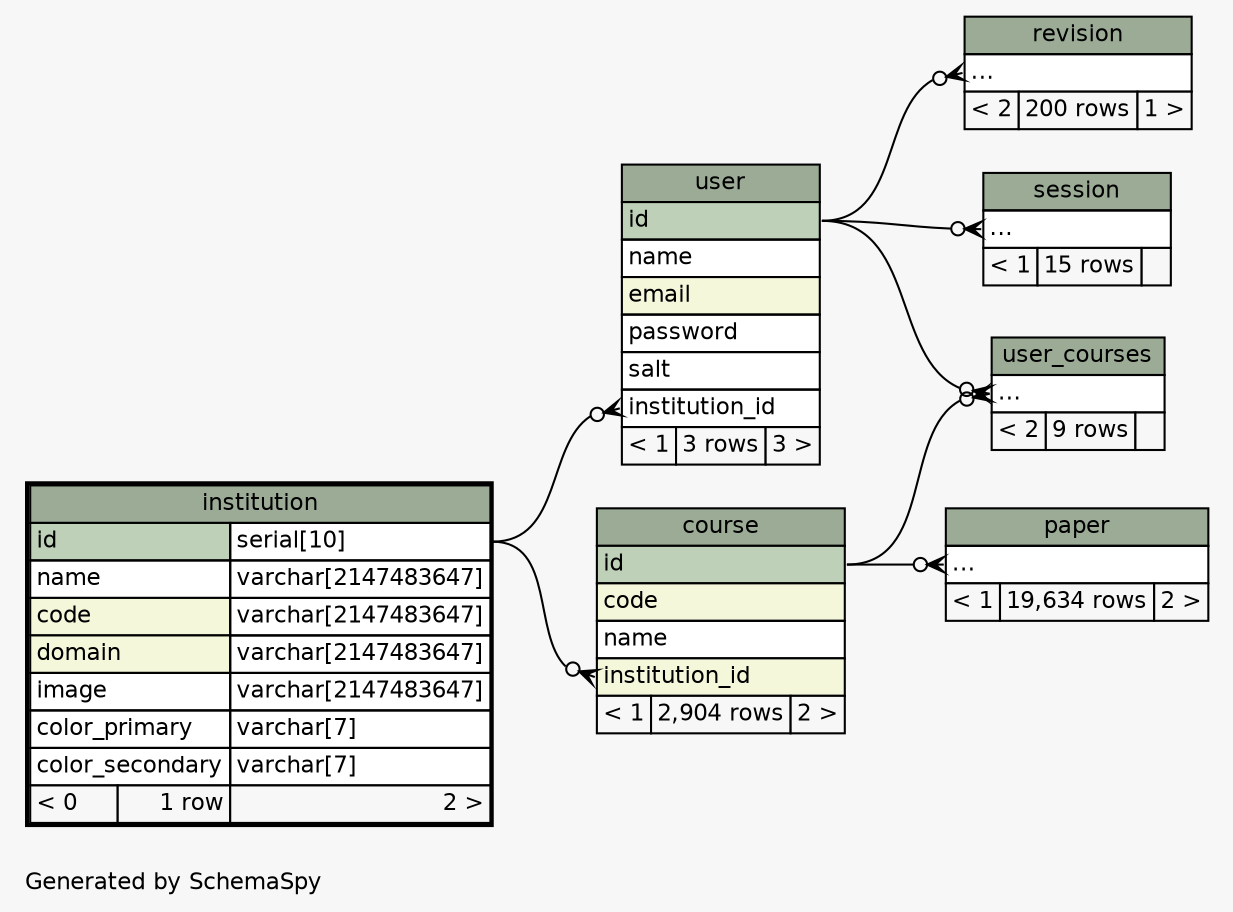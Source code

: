 // dot 2.38.0 on Mac OS X 10.11.3
// SchemaSpy rev 590
digraph "twoDegreesRelationshipsDiagram" {
  graph [
    rankdir="RL"
    bgcolor="#f7f7f7"
    label="\nGenerated by SchemaSpy"
    labeljust="l"
    nodesep="0.18"
    ranksep="0.46"
    fontname="Helvetica"
    fontsize="11"
  ];
  node [
    fontname="Helvetica"
    fontsize="11"
    shape="plaintext"
  ];
  edge [
    arrowsize="0.8"
  ];
  "course":"institution_id":w -> "institution":"id.type":e [arrowhead=none dir=back arrowtail=crowodot];
  "paper":"elipses":w -> "course":"id":e [arrowhead=none dir=back arrowtail=crowodot];
  "revision":"elipses":w -> "user":"id":e [arrowhead=none dir=back arrowtail=crowodot];
  "session":"elipses":w -> "user":"id":e [arrowhead=none dir=back arrowtail=crowodot];
  "user":"institution_id":w -> "institution":"id.type":e [arrowhead=none dir=back arrowtail=crowodot];
  "user_courses":"elipses":w -> "course":"id":e [arrowhead=none dir=back arrowtail=crowodot];
  "user_courses":"elipses":w -> "user":"id":e [arrowhead=none dir=back arrowtail=crowodot];
  "course" [
    label=<
    <TABLE BORDER="0" CELLBORDER="1" CELLSPACING="0" BGCOLOR="#ffffff">
      <TR><TD COLSPAN="3" BGCOLOR="#9bab96" ALIGN="CENTER">course</TD></TR>
      <TR><TD PORT="id" COLSPAN="3" BGCOLOR="#bed1b8" ALIGN="LEFT">id</TD></TR>
      <TR><TD PORT="code" COLSPAN="3" BGCOLOR="#f4f7da" ALIGN="LEFT">code</TD></TR>
      <TR><TD PORT="name" COLSPAN="3" ALIGN="LEFT">name</TD></TR>
      <TR><TD PORT="institution_id" COLSPAN="3" BGCOLOR="#f4f7da" ALIGN="LEFT">institution_id</TD></TR>
      <TR><TD ALIGN="LEFT" BGCOLOR="#f7f7f7">&lt; 1</TD><TD ALIGN="RIGHT" BGCOLOR="#f7f7f7">2,904 rows</TD><TD ALIGN="RIGHT" BGCOLOR="#f7f7f7">2 &gt;</TD></TR>
    </TABLE>>
    URL="course.html"
    tooltip="course"
  ];
  "institution" [
    label=<
    <TABLE BORDER="2" CELLBORDER="1" CELLSPACING="0" BGCOLOR="#ffffff">
      <TR><TD COLSPAN="3" BGCOLOR="#9bab96" ALIGN="CENTER">institution</TD></TR>
      <TR><TD PORT="id" COLSPAN="2" BGCOLOR="#bed1b8" ALIGN="LEFT">id</TD><TD PORT="id.type" ALIGN="LEFT">serial[10]</TD></TR>
      <TR><TD PORT="name" COLSPAN="2" ALIGN="LEFT">name</TD><TD PORT="name.type" ALIGN="LEFT">varchar[2147483647]</TD></TR>
      <TR><TD PORT="code" COLSPAN="2" BGCOLOR="#f4f7da" ALIGN="LEFT">code</TD><TD PORT="code.type" ALIGN="LEFT">varchar[2147483647]</TD></TR>
      <TR><TD PORT="domain" COLSPAN="2" BGCOLOR="#f4f7da" ALIGN="LEFT">domain</TD><TD PORT="domain.type" ALIGN="LEFT">varchar[2147483647]</TD></TR>
      <TR><TD PORT="image" COLSPAN="2" ALIGN="LEFT">image</TD><TD PORT="image.type" ALIGN="LEFT">varchar[2147483647]</TD></TR>
      <TR><TD PORT="color_primary" COLSPAN="2" ALIGN="LEFT">color_primary</TD><TD PORT="color_primary.type" ALIGN="LEFT">varchar[7]</TD></TR>
      <TR><TD PORT="color_secondary" COLSPAN="2" ALIGN="LEFT">color_secondary</TD><TD PORT="color_secondary.type" ALIGN="LEFT">varchar[7]</TD></TR>
      <TR><TD ALIGN="LEFT" BGCOLOR="#f7f7f7">&lt; 0</TD><TD ALIGN="RIGHT" BGCOLOR="#f7f7f7">1 row</TD><TD ALIGN="RIGHT" BGCOLOR="#f7f7f7">2 &gt;</TD></TR>
    </TABLE>>
    URL="institution.html"
    tooltip="institution"
  ];
  "paper" [
    label=<
    <TABLE BORDER="0" CELLBORDER="1" CELLSPACING="0" BGCOLOR="#ffffff">
      <TR><TD COLSPAN="3" BGCOLOR="#9bab96" ALIGN="CENTER">paper</TD></TR>
      <TR><TD PORT="elipses" COLSPAN="3" ALIGN="LEFT">...</TD></TR>
      <TR><TD ALIGN="LEFT" BGCOLOR="#f7f7f7">&lt; 1</TD><TD ALIGN="RIGHT" BGCOLOR="#f7f7f7">19,634 rows</TD><TD ALIGN="RIGHT" BGCOLOR="#f7f7f7">2 &gt;</TD></TR>
    </TABLE>>
    URL="paper.html"
    tooltip="paper"
  ];
  "revision" [
    label=<
    <TABLE BORDER="0" CELLBORDER="1" CELLSPACING="0" BGCOLOR="#ffffff">
      <TR><TD COLSPAN="3" BGCOLOR="#9bab96" ALIGN="CENTER">revision</TD></TR>
      <TR><TD PORT="elipses" COLSPAN="3" ALIGN="LEFT">...</TD></TR>
      <TR><TD ALIGN="LEFT" BGCOLOR="#f7f7f7">&lt; 2</TD><TD ALIGN="RIGHT" BGCOLOR="#f7f7f7">200 rows</TD><TD ALIGN="RIGHT" BGCOLOR="#f7f7f7">1 &gt;</TD></TR>
    </TABLE>>
    URL="revision.html"
    tooltip="revision"
  ];
  "session" [
    label=<
    <TABLE BORDER="0" CELLBORDER="1" CELLSPACING="0" BGCOLOR="#ffffff">
      <TR><TD COLSPAN="3" BGCOLOR="#9bab96" ALIGN="CENTER">session</TD></TR>
      <TR><TD PORT="elipses" COLSPAN="3" ALIGN="LEFT">...</TD></TR>
      <TR><TD ALIGN="LEFT" BGCOLOR="#f7f7f7">&lt; 1</TD><TD ALIGN="RIGHT" BGCOLOR="#f7f7f7">15 rows</TD><TD ALIGN="RIGHT" BGCOLOR="#f7f7f7">  </TD></TR>
    </TABLE>>
    URL="session.html"
    tooltip="session"
  ];
  "user" [
    label=<
    <TABLE BORDER="0" CELLBORDER="1" CELLSPACING="0" BGCOLOR="#ffffff">
      <TR><TD COLSPAN="3" BGCOLOR="#9bab96" ALIGN="CENTER">user</TD></TR>
      <TR><TD PORT="id" COLSPAN="3" BGCOLOR="#bed1b8" ALIGN="LEFT">id</TD></TR>
      <TR><TD PORT="name" COLSPAN="3" ALIGN="LEFT">name</TD></TR>
      <TR><TD PORT="email" COLSPAN="3" BGCOLOR="#f4f7da" ALIGN="LEFT">email</TD></TR>
      <TR><TD PORT="password" COLSPAN="3" ALIGN="LEFT">password</TD></TR>
      <TR><TD PORT="salt" COLSPAN="3" ALIGN="LEFT">salt</TD></TR>
      <TR><TD PORT="institution_id" COLSPAN="3" ALIGN="LEFT">institution_id</TD></TR>
      <TR><TD ALIGN="LEFT" BGCOLOR="#f7f7f7">&lt; 1</TD><TD ALIGN="RIGHT" BGCOLOR="#f7f7f7">3 rows</TD><TD ALIGN="RIGHT" BGCOLOR="#f7f7f7">3 &gt;</TD></TR>
    </TABLE>>
    URL="user.html"
    tooltip="user"
  ];
  "user_courses" [
    label=<
    <TABLE BORDER="0" CELLBORDER="1" CELLSPACING="0" BGCOLOR="#ffffff">
      <TR><TD COLSPAN="3" BGCOLOR="#9bab96" ALIGN="CENTER">user_courses</TD></TR>
      <TR><TD PORT="elipses" COLSPAN="3" ALIGN="LEFT">...</TD></TR>
      <TR><TD ALIGN="LEFT" BGCOLOR="#f7f7f7">&lt; 2</TD><TD ALIGN="RIGHT" BGCOLOR="#f7f7f7">9 rows</TD><TD ALIGN="RIGHT" BGCOLOR="#f7f7f7">  </TD></TR>
    </TABLE>>
    URL="user_courses.html"
    tooltip="user_courses"
  ];
}

